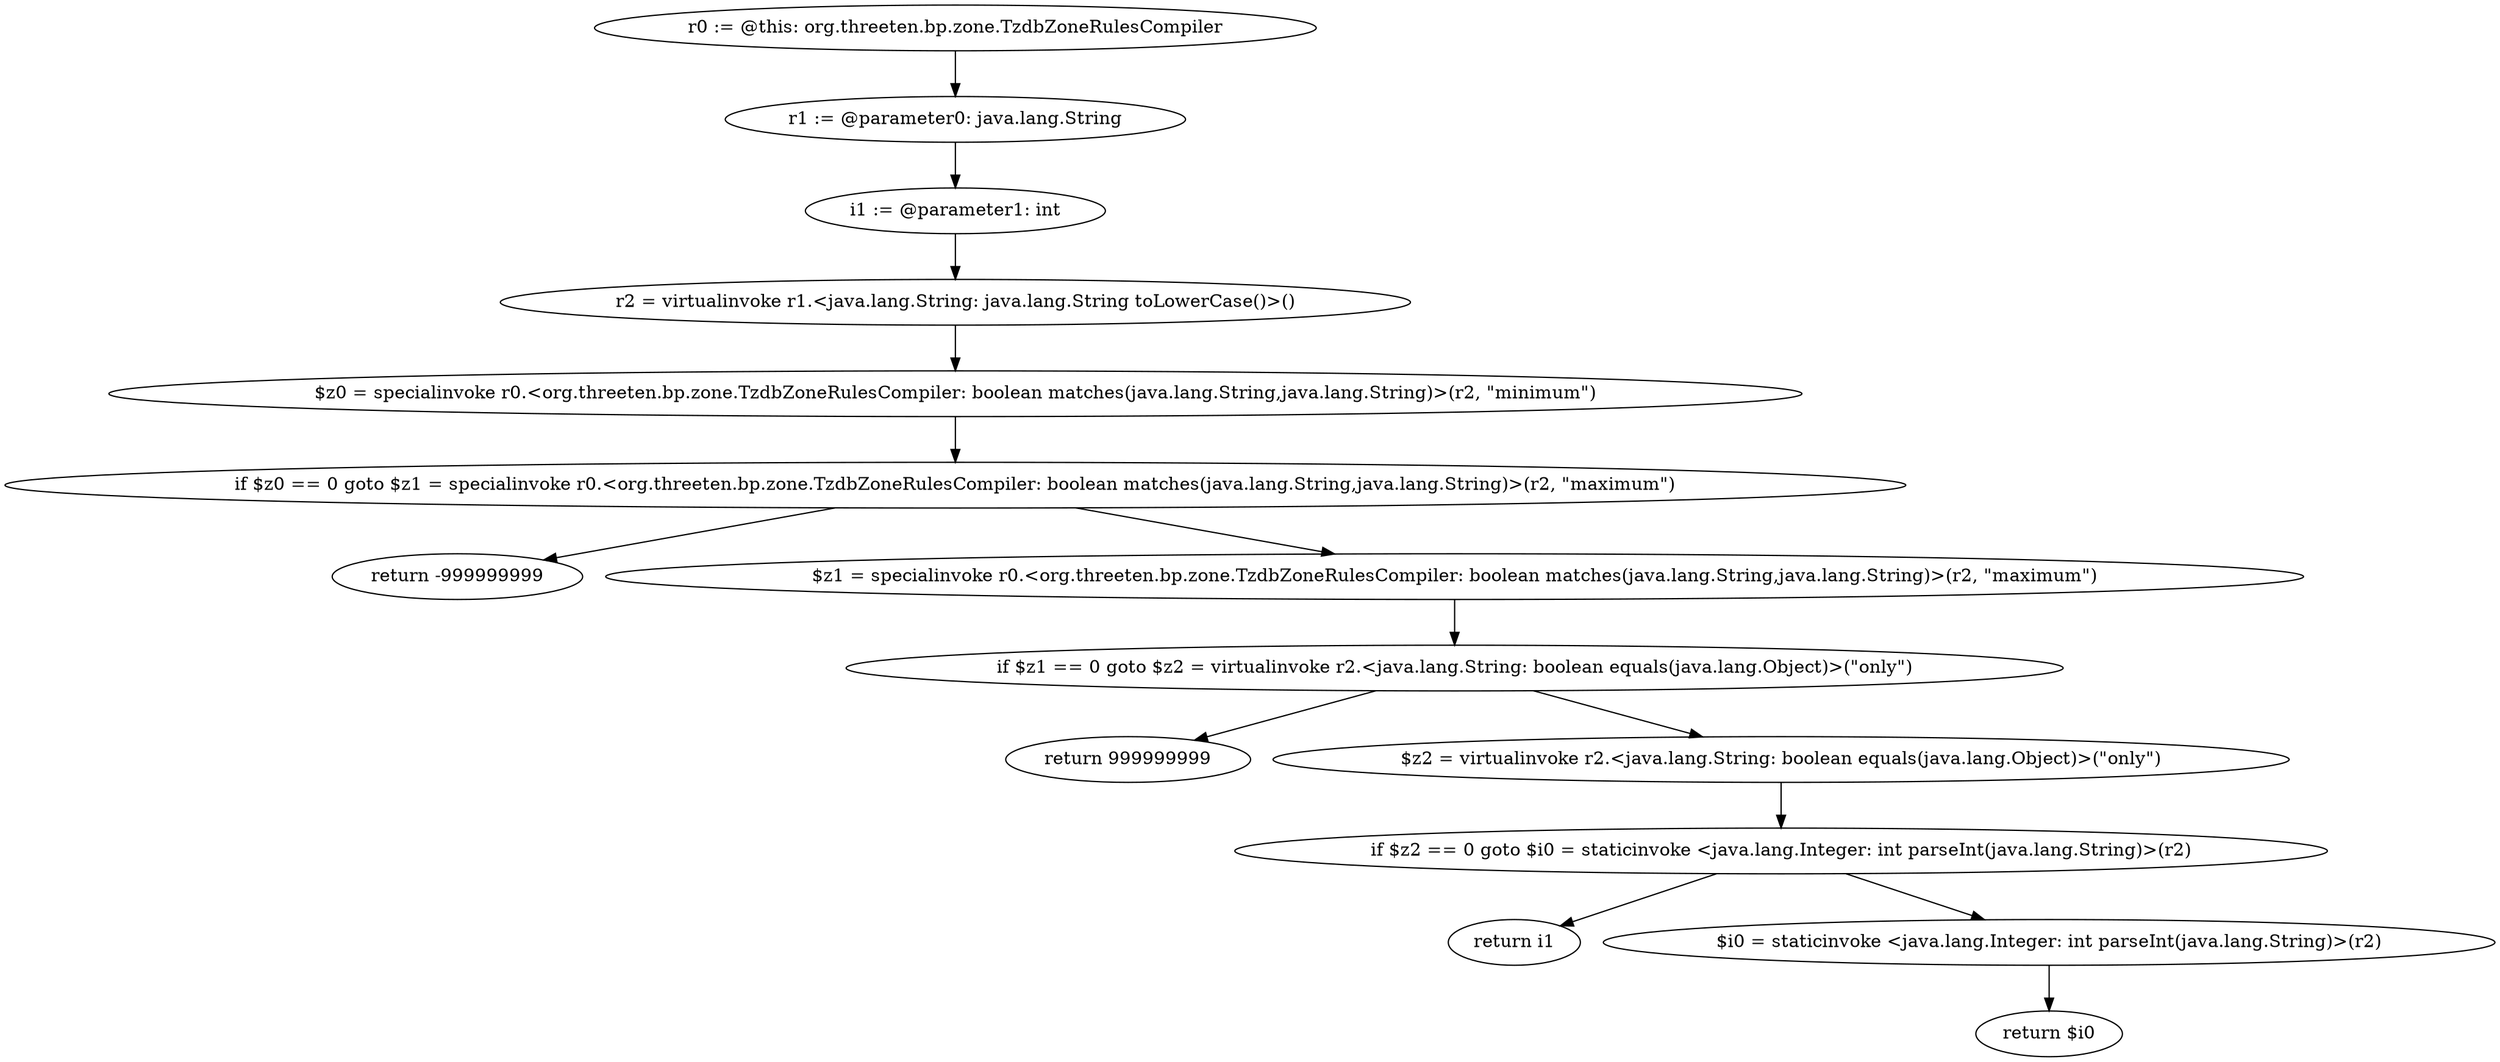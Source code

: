 digraph "unitGraph" {
    "r0 := @this: org.threeten.bp.zone.TzdbZoneRulesCompiler"
    "r1 := @parameter0: java.lang.String"
    "i1 := @parameter1: int"
    "r2 = virtualinvoke r1.<java.lang.String: java.lang.String toLowerCase()>()"
    "$z0 = specialinvoke r0.<org.threeten.bp.zone.TzdbZoneRulesCompiler: boolean matches(java.lang.String,java.lang.String)>(r2, \"minimum\")"
    "if $z0 == 0 goto $z1 = specialinvoke r0.<org.threeten.bp.zone.TzdbZoneRulesCompiler: boolean matches(java.lang.String,java.lang.String)>(r2, \"maximum\")"
    "return -999999999"
    "$z1 = specialinvoke r0.<org.threeten.bp.zone.TzdbZoneRulesCompiler: boolean matches(java.lang.String,java.lang.String)>(r2, \"maximum\")"
    "if $z1 == 0 goto $z2 = virtualinvoke r2.<java.lang.String: boolean equals(java.lang.Object)>(\"only\")"
    "return 999999999"
    "$z2 = virtualinvoke r2.<java.lang.String: boolean equals(java.lang.Object)>(\"only\")"
    "if $z2 == 0 goto $i0 = staticinvoke <java.lang.Integer: int parseInt(java.lang.String)>(r2)"
    "return i1"
    "$i0 = staticinvoke <java.lang.Integer: int parseInt(java.lang.String)>(r2)"
    "return $i0"
    "r0 := @this: org.threeten.bp.zone.TzdbZoneRulesCompiler"->"r1 := @parameter0: java.lang.String";
    "r1 := @parameter0: java.lang.String"->"i1 := @parameter1: int";
    "i1 := @parameter1: int"->"r2 = virtualinvoke r1.<java.lang.String: java.lang.String toLowerCase()>()";
    "r2 = virtualinvoke r1.<java.lang.String: java.lang.String toLowerCase()>()"->"$z0 = specialinvoke r0.<org.threeten.bp.zone.TzdbZoneRulesCompiler: boolean matches(java.lang.String,java.lang.String)>(r2, \"minimum\")";
    "$z0 = specialinvoke r0.<org.threeten.bp.zone.TzdbZoneRulesCompiler: boolean matches(java.lang.String,java.lang.String)>(r2, \"minimum\")"->"if $z0 == 0 goto $z1 = specialinvoke r0.<org.threeten.bp.zone.TzdbZoneRulesCompiler: boolean matches(java.lang.String,java.lang.String)>(r2, \"maximum\")";
    "if $z0 == 0 goto $z1 = specialinvoke r0.<org.threeten.bp.zone.TzdbZoneRulesCompiler: boolean matches(java.lang.String,java.lang.String)>(r2, \"maximum\")"->"return -999999999";
    "if $z0 == 0 goto $z1 = specialinvoke r0.<org.threeten.bp.zone.TzdbZoneRulesCompiler: boolean matches(java.lang.String,java.lang.String)>(r2, \"maximum\")"->"$z1 = specialinvoke r0.<org.threeten.bp.zone.TzdbZoneRulesCompiler: boolean matches(java.lang.String,java.lang.String)>(r2, \"maximum\")";
    "$z1 = specialinvoke r0.<org.threeten.bp.zone.TzdbZoneRulesCompiler: boolean matches(java.lang.String,java.lang.String)>(r2, \"maximum\")"->"if $z1 == 0 goto $z2 = virtualinvoke r2.<java.lang.String: boolean equals(java.lang.Object)>(\"only\")";
    "if $z1 == 0 goto $z2 = virtualinvoke r2.<java.lang.String: boolean equals(java.lang.Object)>(\"only\")"->"return 999999999";
    "if $z1 == 0 goto $z2 = virtualinvoke r2.<java.lang.String: boolean equals(java.lang.Object)>(\"only\")"->"$z2 = virtualinvoke r2.<java.lang.String: boolean equals(java.lang.Object)>(\"only\")";
    "$z2 = virtualinvoke r2.<java.lang.String: boolean equals(java.lang.Object)>(\"only\")"->"if $z2 == 0 goto $i0 = staticinvoke <java.lang.Integer: int parseInt(java.lang.String)>(r2)";
    "if $z2 == 0 goto $i0 = staticinvoke <java.lang.Integer: int parseInt(java.lang.String)>(r2)"->"return i1";
    "if $z2 == 0 goto $i0 = staticinvoke <java.lang.Integer: int parseInt(java.lang.String)>(r2)"->"$i0 = staticinvoke <java.lang.Integer: int parseInt(java.lang.String)>(r2)";
    "$i0 = staticinvoke <java.lang.Integer: int parseInt(java.lang.String)>(r2)"->"return $i0";
}
